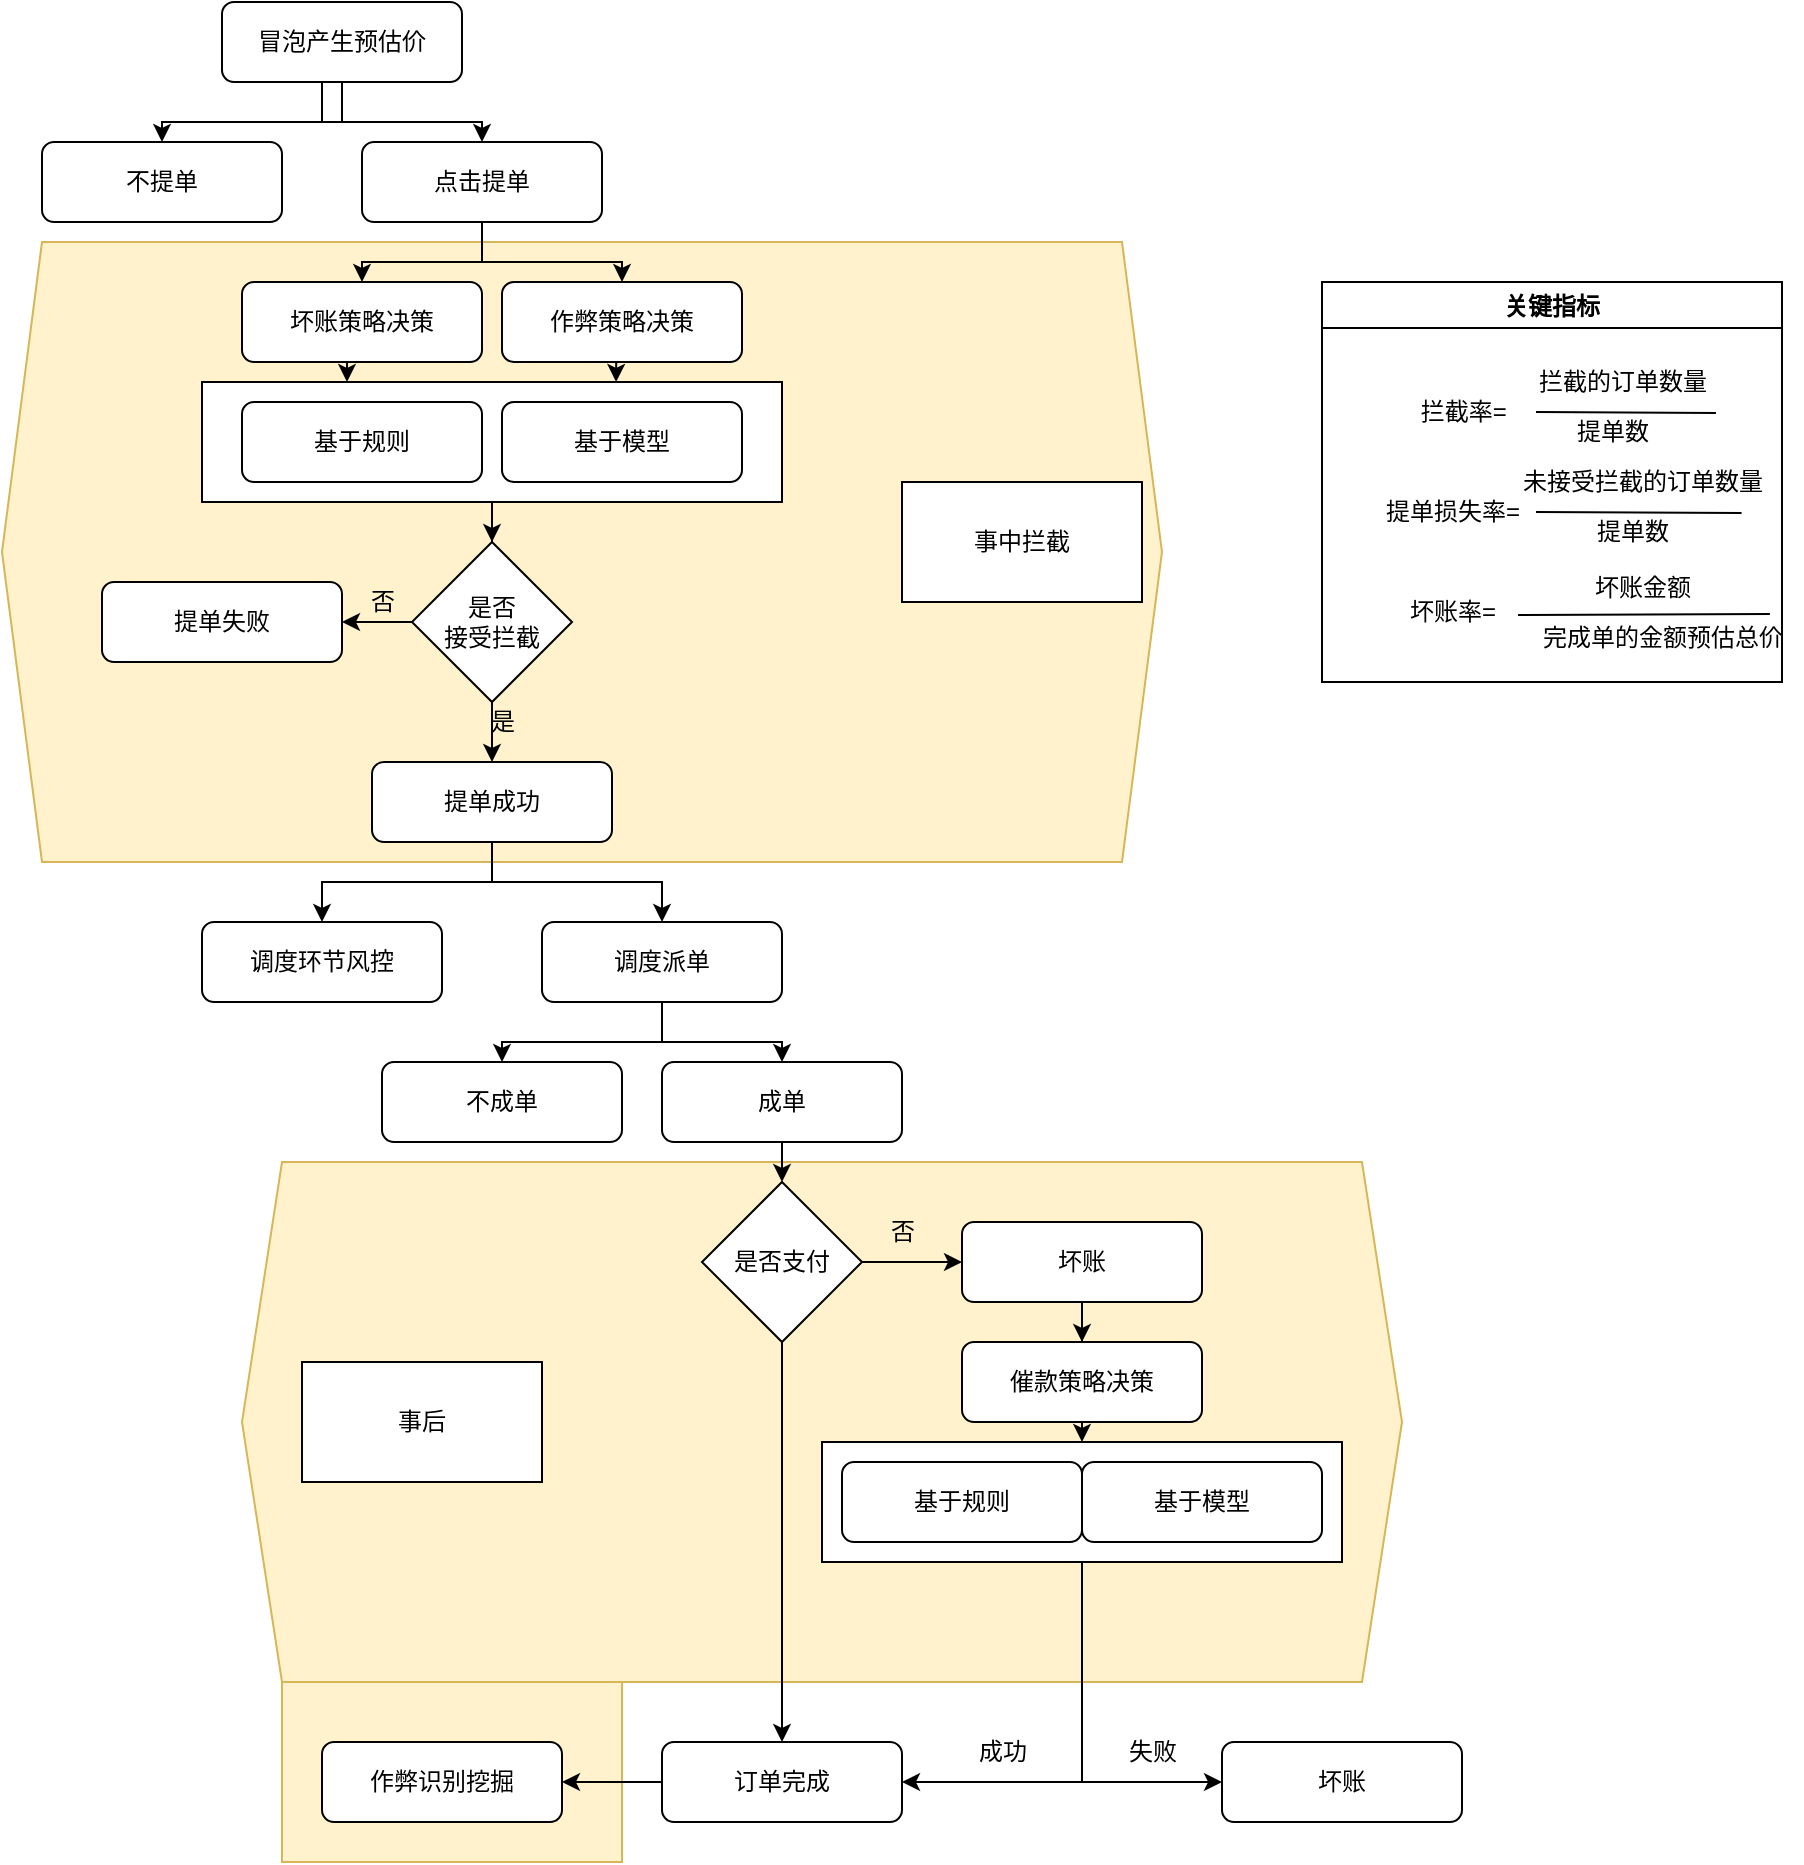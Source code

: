<mxfile version="20.2.3" type="github">
  <diagram id="C5RBs43oDa-KdzZeNtuy" name="Page-1">
    <mxGraphModel dx="1298" dy="866" grid="1" gridSize="10" guides="1" tooltips="1" connect="1" arrows="1" fold="1" page="1" pageScale="1" pageWidth="827" pageHeight="1169" math="0" shadow="0">
      <root>
        <mxCell id="WIyWlLk6GJQsqaUBKTNV-0" />
        <mxCell id="WIyWlLk6GJQsqaUBKTNV-1" parent="WIyWlLk6GJQsqaUBKTNV-0" />
        <mxCell id="ftfC63ZBlbfTwAoboH8k-62" value="" style="rounded=0;whiteSpace=wrap;html=1;fillColor=#fff2cc;strokeColor=#d6b656;" vertex="1" parent="WIyWlLk6GJQsqaUBKTNV-1">
          <mxGeometry x="200" y="890" width="170" height="110" as="geometry" />
        </mxCell>
        <mxCell id="ftfC63ZBlbfTwAoboH8k-55" value="" style="shape=hexagon;perimeter=hexagonPerimeter2;whiteSpace=wrap;html=1;fixedSize=1;fillColor=#fff2cc;strokeColor=#d6b656;" vertex="1" parent="WIyWlLk6GJQsqaUBKTNV-1">
          <mxGeometry x="180" y="650" width="580" height="260" as="geometry" />
        </mxCell>
        <mxCell id="ftfC63ZBlbfTwAoboH8k-53" value="" style="shape=hexagon;perimeter=hexagonPerimeter2;whiteSpace=wrap;html=1;fixedSize=1;fillColor=#fff2cc;strokeColor=#d6b656;" vertex="1" parent="WIyWlLk6GJQsqaUBKTNV-1">
          <mxGeometry x="60" y="190" width="580" height="310" as="geometry" />
        </mxCell>
        <mxCell id="ftfC63ZBlbfTwAoboH8k-19" style="edgeStyle=orthogonalEdgeStyle;rounded=0;orthogonalLoop=1;jettySize=auto;html=1;exitX=0.5;exitY=1;exitDx=0;exitDy=0;" edge="1" parent="WIyWlLk6GJQsqaUBKTNV-1" source="ftfC63ZBlbfTwAoboH8k-8" target="ftfC63ZBlbfTwAoboH8k-18">
          <mxGeometry relative="1" as="geometry" />
        </mxCell>
        <mxCell id="ftfC63ZBlbfTwAoboH8k-8" value="" style="rounded=0;whiteSpace=wrap;html=1;" vertex="1" parent="WIyWlLk6GJQsqaUBKTNV-1">
          <mxGeometry x="160" y="260" width="290" height="60" as="geometry" />
        </mxCell>
        <mxCell id="ftfC63ZBlbfTwAoboH8k-13" style="edgeStyle=orthogonalEdgeStyle;rounded=0;orthogonalLoop=1;jettySize=auto;html=1;exitX=0.5;exitY=1;exitDx=0;exitDy=0;entryX=0.5;entryY=0;entryDx=0;entryDy=0;" edge="1" parent="WIyWlLk6GJQsqaUBKTNV-1" source="WIyWlLk6GJQsqaUBKTNV-3" target="ftfC63ZBlbfTwAoboH8k-0">
          <mxGeometry relative="1" as="geometry">
            <Array as="points">
              <mxPoint x="220" y="130" />
              <mxPoint x="130" y="130" />
            </Array>
          </mxGeometry>
        </mxCell>
        <mxCell id="ftfC63ZBlbfTwAoboH8k-15" style="edgeStyle=orthogonalEdgeStyle;rounded=0;orthogonalLoop=1;jettySize=auto;html=1;exitX=0.5;exitY=1;exitDx=0;exitDy=0;entryX=0.5;entryY=0;entryDx=0;entryDy=0;" edge="1" parent="WIyWlLk6GJQsqaUBKTNV-1" source="WIyWlLk6GJQsqaUBKTNV-3" target="ftfC63ZBlbfTwAoboH8k-1">
          <mxGeometry relative="1" as="geometry">
            <Array as="points">
              <mxPoint x="220" y="130" />
              <mxPoint x="300" y="130" />
            </Array>
          </mxGeometry>
        </mxCell>
        <mxCell id="WIyWlLk6GJQsqaUBKTNV-3" value="冒泡产生预估价" style="rounded=1;whiteSpace=wrap;html=1;fontSize=12;glass=0;strokeWidth=1;shadow=0;" parent="WIyWlLk6GJQsqaUBKTNV-1" vertex="1">
          <mxGeometry x="170" y="70" width="120" height="40" as="geometry" />
        </mxCell>
        <mxCell id="ftfC63ZBlbfTwAoboH8k-0" value="不提单" style="rounded=1;whiteSpace=wrap;html=1;fontSize=12;glass=0;strokeWidth=1;shadow=0;" vertex="1" parent="WIyWlLk6GJQsqaUBKTNV-1">
          <mxGeometry x="80" y="140" width="120" height="40" as="geometry" />
        </mxCell>
        <mxCell id="ftfC63ZBlbfTwAoboH8k-4" style="edgeStyle=orthogonalEdgeStyle;rounded=0;orthogonalLoop=1;jettySize=auto;html=1;exitX=0.5;exitY=1;exitDx=0;exitDy=0;entryX=0.5;entryY=0;entryDx=0;entryDy=0;" edge="1" parent="WIyWlLk6GJQsqaUBKTNV-1" source="ftfC63ZBlbfTwAoboH8k-1" target="ftfC63ZBlbfTwAoboH8k-2">
          <mxGeometry relative="1" as="geometry" />
        </mxCell>
        <mxCell id="ftfC63ZBlbfTwAoboH8k-5" style="edgeStyle=orthogonalEdgeStyle;rounded=0;orthogonalLoop=1;jettySize=auto;html=1;exitX=0.5;exitY=1;exitDx=0;exitDy=0;" edge="1" parent="WIyWlLk6GJQsqaUBKTNV-1" source="ftfC63ZBlbfTwAoboH8k-1" target="ftfC63ZBlbfTwAoboH8k-3">
          <mxGeometry relative="1" as="geometry" />
        </mxCell>
        <mxCell id="ftfC63ZBlbfTwAoboH8k-1" value="点击提单" style="rounded=1;whiteSpace=wrap;html=1;fontSize=12;glass=0;strokeWidth=1;shadow=0;" vertex="1" parent="WIyWlLk6GJQsqaUBKTNV-1">
          <mxGeometry x="240" y="140" width="120" height="40" as="geometry" />
        </mxCell>
        <mxCell id="ftfC63ZBlbfTwAoboH8k-9" style="edgeStyle=orthogonalEdgeStyle;rounded=0;orthogonalLoop=1;jettySize=auto;html=1;exitX=0.5;exitY=1;exitDx=0;exitDy=0;entryX=0.25;entryY=0;entryDx=0;entryDy=0;" edge="1" parent="WIyWlLk6GJQsqaUBKTNV-1" source="ftfC63ZBlbfTwAoboH8k-2" target="ftfC63ZBlbfTwAoboH8k-8">
          <mxGeometry relative="1" as="geometry" />
        </mxCell>
        <mxCell id="ftfC63ZBlbfTwAoboH8k-2" value="坏账策略决策" style="rounded=1;whiteSpace=wrap;html=1;fontSize=12;glass=0;strokeWidth=1;shadow=0;" vertex="1" parent="WIyWlLk6GJQsqaUBKTNV-1">
          <mxGeometry x="180" y="210" width="120" height="40" as="geometry" />
        </mxCell>
        <mxCell id="ftfC63ZBlbfTwAoboH8k-10" style="edgeStyle=orthogonalEdgeStyle;rounded=0;orthogonalLoop=1;jettySize=auto;html=1;exitX=0.5;exitY=1;exitDx=0;exitDy=0;entryX=0.714;entryY=0;entryDx=0;entryDy=0;entryPerimeter=0;" edge="1" parent="WIyWlLk6GJQsqaUBKTNV-1" source="ftfC63ZBlbfTwAoboH8k-3" target="ftfC63ZBlbfTwAoboH8k-8">
          <mxGeometry relative="1" as="geometry" />
        </mxCell>
        <mxCell id="ftfC63ZBlbfTwAoboH8k-3" value="作弊策略决策" style="rounded=1;whiteSpace=wrap;html=1;fontSize=12;glass=0;strokeWidth=1;shadow=0;" vertex="1" parent="WIyWlLk6GJQsqaUBKTNV-1">
          <mxGeometry x="310" y="210" width="120" height="40" as="geometry" />
        </mxCell>
        <mxCell id="ftfC63ZBlbfTwAoboH8k-6" value="基于规则" style="rounded=1;whiteSpace=wrap;html=1;fontSize=12;glass=0;strokeWidth=1;shadow=0;" vertex="1" parent="WIyWlLk6GJQsqaUBKTNV-1">
          <mxGeometry x="180" y="270" width="120" height="40" as="geometry" />
        </mxCell>
        <mxCell id="ftfC63ZBlbfTwAoboH8k-7" value="基于模型" style="rounded=1;whiteSpace=wrap;html=1;fontSize=12;glass=0;strokeWidth=1;shadow=0;" vertex="1" parent="WIyWlLk6GJQsqaUBKTNV-1">
          <mxGeometry x="310" y="270" width="120" height="40" as="geometry" />
        </mxCell>
        <mxCell id="ftfC63ZBlbfTwAoboH8k-11" value="提单失败" style="rounded=1;whiteSpace=wrap;html=1;fontSize=12;glass=0;strokeWidth=1;shadow=0;" vertex="1" parent="WIyWlLk6GJQsqaUBKTNV-1">
          <mxGeometry x="110" y="360" width="120" height="40" as="geometry" />
        </mxCell>
        <mxCell id="ftfC63ZBlbfTwAoboH8k-24" style="edgeStyle=orthogonalEdgeStyle;rounded=0;orthogonalLoop=1;jettySize=auto;html=1;exitX=0.5;exitY=1;exitDx=0;exitDy=0;" edge="1" parent="WIyWlLk6GJQsqaUBKTNV-1" source="ftfC63ZBlbfTwAoboH8k-12" target="ftfC63ZBlbfTwAoboH8k-16">
          <mxGeometry relative="1" as="geometry" />
        </mxCell>
        <mxCell id="ftfC63ZBlbfTwAoboH8k-25" style="edgeStyle=orthogonalEdgeStyle;rounded=0;orthogonalLoop=1;jettySize=auto;html=1;exitX=0.5;exitY=1;exitDx=0;exitDy=0;entryX=0.5;entryY=0;entryDx=0;entryDy=0;" edge="1" parent="WIyWlLk6GJQsqaUBKTNV-1" source="ftfC63ZBlbfTwAoboH8k-12" target="ftfC63ZBlbfTwAoboH8k-17">
          <mxGeometry relative="1" as="geometry" />
        </mxCell>
        <mxCell id="ftfC63ZBlbfTwAoboH8k-12" value="提单成功" style="rounded=1;whiteSpace=wrap;html=1;fontSize=12;glass=0;strokeWidth=1;shadow=0;" vertex="1" parent="WIyWlLk6GJQsqaUBKTNV-1">
          <mxGeometry x="245" y="450" width="120" height="40" as="geometry" />
        </mxCell>
        <mxCell id="ftfC63ZBlbfTwAoboH8k-16" value="调度环节风控" style="rounded=1;whiteSpace=wrap;html=1;fontSize=12;glass=0;strokeWidth=1;shadow=0;" vertex="1" parent="WIyWlLk6GJQsqaUBKTNV-1">
          <mxGeometry x="160" y="530" width="120" height="40" as="geometry" />
        </mxCell>
        <mxCell id="ftfC63ZBlbfTwAoboH8k-34" style="edgeStyle=orthogonalEdgeStyle;rounded=0;orthogonalLoop=1;jettySize=auto;html=1;exitX=0.5;exitY=1;exitDx=0;exitDy=0;entryX=0.5;entryY=0;entryDx=0;entryDy=0;" edge="1" parent="WIyWlLk6GJQsqaUBKTNV-1" source="ftfC63ZBlbfTwAoboH8k-17" target="ftfC63ZBlbfTwAoboH8k-28">
          <mxGeometry relative="1" as="geometry" />
        </mxCell>
        <mxCell id="ftfC63ZBlbfTwAoboH8k-35" style="edgeStyle=orthogonalEdgeStyle;rounded=0;orthogonalLoop=1;jettySize=auto;html=1;exitX=0.5;exitY=1;exitDx=0;exitDy=0;entryX=0.5;entryY=0;entryDx=0;entryDy=0;" edge="1" parent="WIyWlLk6GJQsqaUBKTNV-1" source="ftfC63ZBlbfTwAoboH8k-17" target="ftfC63ZBlbfTwAoboH8k-29">
          <mxGeometry relative="1" as="geometry" />
        </mxCell>
        <mxCell id="ftfC63ZBlbfTwAoboH8k-17" value="调度派单" style="rounded=1;whiteSpace=wrap;html=1;fontSize=12;glass=0;strokeWidth=1;shadow=0;" vertex="1" parent="WIyWlLk6GJQsqaUBKTNV-1">
          <mxGeometry x="330" y="530" width="120" height="40" as="geometry" />
        </mxCell>
        <mxCell id="ftfC63ZBlbfTwAoboH8k-20" style="edgeStyle=orthogonalEdgeStyle;rounded=0;orthogonalLoop=1;jettySize=auto;html=1;exitX=0;exitY=0.5;exitDx=0;exitDy=0;entryX=1;entryY=0.5;entryDx=0;entryDy=0;" edge="1" parent="WIyWlLk6GJQsqaUBKTNV-1" source="ftfC63ZBlbfTwAoboH8k-18" target="ftfC63ZBlbfTwAoboH8k-11">
          <mxGeometry relative="1" as="geometry" />
        </mxCell>
        <mxCell id="ftfC63ZBlbfTwAoboH8k-22" style="edgeStyle=orthogonalEdgeStyle;rounded=0;orthogonalLoop=1;jettySize=auto;html=1;exitX=0.5;exitY=1;exitDx=0;exitDy=0;" edge="1" parent="WIyWlLk6GJQsqaUBKTNV-1" source="ftfC63ZBlbfTwAoboH8k-18" target="ftfC63ZBlbfTwAoboH8k-12">
          <mxGeometry relative="1" as="geometry" />
        </mxCell>
        <mxCell id="ftfC63ZBlbfTwAoboH8k-18" value="是否&lt;br&gt;接受拦截" style="rhombus;whiteSpace=wrap;html=1;" vertex="1" parent="WIyWlLk6GJQsqaUBKTNV-1">
          <mxGeometry x="265" y="340" width="80" height="80" as="geometry" />
        </mxCell>
        <mxCell id="ftfC63ZBlbfTwAoboH8k-21" value="否" style="text;html=1;align=center;verticalAlign=middle;resizable=0;points=[];autosize=1;strokeColor=none;fillColor=none;" vertex="1" parent="WIyWlLk6GJQsqaUBKTNV-1">
          <mxGeometry x="230" y="355" width="40" height="30" as="geometry" />
        </mxCell>
        <mxCell id="ftfC63ZBlbfTwAoboH8k-23" value="是" style="text;html=1;align=center;verticalAlign=middle;resizable=0;points=[];autosize=1;strokeColor=none;fillColor=none;" vertex="1" parent="WIyWlLk6GJQsqaUBKTNV-1">
          <mxGeometry x="290" y="415" width="40" height="30" as="geometry" />
        </mxCell>
        <mxCell id="ftfC63ZBlbfTwAoboH8k-36" style="edgeStyle=orthogonalEdgeStyle;rounded=0;orthogonalLoop=1;jettySize=auto;html=1;exitX=0.5;exitY=1;exitDx=0;exitDy=0;" edge="1" parent="WIyWlLk6GJQsqaUBKTNV-1" source="ftfC63ZBlbfTwAoboH8k-27" target="ftfC63ZBlbfTwAoboH8k-33">
          <mxGeometry relative="1" as="geometry" />
        </mxCell>
        <mxCell id="ftfC63ZBlbfTwAoboH8k-37" style="edgeStyle=orthogonalEdgeStyle;rounded=0;orthogonalLoop=1;jettySize=auto;html=1;exitX=1;exitY=0.5;exitDx=0;exitDy=0;entryX=0;entryY=0.5;entryDx=0;entryDy=0;" edge="1" parent="WIyWlLk6GJQsqaUBKTNV-1" source="ftfC63ZBlbfTwAoboH8k-27" target="ftfC63ZBlbfTwAoboH8k-32">
          <mxGeometry relative="1" as="geometry" />
        </mxCell>
        <mxCell id="ftfC63ZBlbfTwAoboH8k-27" value="是否支付" style="rhombus;whiteSpace=wrap;html=1;" vertex="1" parent="WIyWlLk6GJQsqaUBKTNV-1">
          <mxGeometry x="410" y="660" width="80" height="80" as="geometry" />
        </mxCell>
        <mxCell id="ftfC63ZBlbfTwAoboH8k-28" value="不成单" style="rounded=1;whiteSpace=wrap;html=1;fontSize=12;glass=0;strokeWidth=1;shadow=0;" vertex="1" parent="WIyWlLk6GJQsqaUBKTNV-1">
          <mxGeometry x="250" y="600" width="120" height="40" as="geometry" />
        </mxCell>
        <mxCell id="ftfC63ZBlbfTwAoboH8k-31" style="edgeStyle=orthogonalEdgeStyle;rounded=0;orthogonalLoop=1;jettySize=auto;html=1;exitX=0.5;exitY=1;exitDx=0;exitDy=0;entryX=0.5;entryY=0;entryDx=0;entryDy=0;" edge="1" parent="WIyWlLk6GJQsqaUBKTNV-1" source="ftfC63ZBlbfTwAoboH8k-29" target="ftfC63ZBlbfTwAoboH8k-27">
          <mxGeometry relative="1" as="geometry" />
        </mxCell>
        <mxCell id="ftfC63ZBlbfTwAoboH8k-29" value="成单" style="rounded=1;whiteSpace=wrap;html=1;fontSize=12;glass=0;strokeWidth=1;shadow=0;" vertex="1" parent="WIyWlLk6GJQsqaUBKTNV-1">
          <mxGeometry x="390" y="600" width="120" height="40" as="geometry" />
        </mxCell>
        <mxCell id="ftfC63ZBlbfTwAoboH8k-44" style="edgeStyle=orthogonalEdgeStyle;rounded=0;orthogonalLoop=1;jettySize=auto;html=1;exitX=0.5;exitY=1;exitDx=0;exitDy=0;" edge="1" parent="WIyWlLk6GJQsqaUBKTNV-1" source="ftfC63ZBlbfTwAoboH8k-32" target="ftfC63ZBlbfTwAoboH8k-43">
          <mxGeometry relative="1" as="geometry" />
        </mxCell>
        <mxCell id="ftfC63ZBlbfTwAoboH8k-32" value="坏账" style="rounded=1;whiteSpace=wrap;html=1;fontSize=12;glass=0;strokeWidth=1;shadow=0;" vertex="1" parent="WIyWlLk6GJQsqaUBKTNV-1">
          <mxGeometry x="540" y="680" width="120" height="40" as="geometry" />
        </mxCell>
        <mxCell id="ftfC63ZBlbfTwAoboH8k-61" style="edgeStyle=orthogonalEdgeStyle;rounded=0;orthogonalLoop=1;jettySize=auto;html=1;exitX=0;exitY=0.5;exitDx=0;exitDy=0;entryX=1;entryY=0.5;entryDx=0;entryDy=0;" edge="1" parent="WIyWlLk6GJQsqaUBKTNV-1" source="ftfC63ZBlbfTwAoboH8k-33" target="ftfC63ZBlbfTwAoboH8k-60">
          <mxGeometry relative="1" as="geometry" />
        </mxCell>
        <mxCell id="ftfC63ZBlbfTwAoboH8k-33" value="订单完成" style="rounded=1;whiteSpace=wrap;html=1;fontSize=12;glass=0;strokeWidth=1;shadow=0;" vertex="1" parent="WIyWlLk6GJQsqaUBKTNV-1">
          <mxGeometry x="390" y="940" width="120" height="40" as="geometry" />
        </mxCell>
        <mxCell id="ftfC63ZBlbfTwAoboH8k-46" style="edgeStyle=orthogonalEdgeStyle;rounded=0;orthogonalLoop=1;jettySize=auto;html=1;entryX=1;entryY=0.5;entryDx=0;entryDy=0;" edge="1" parent="WIyWlLk6GJQsqaUBKTNV-1" source="ftfC63ZBlbfTwAoboH8k-38" target="ftfC63ZBlbfTwAoboH8k-33">
          <mxGeometry relative="1" as="geometry" />
        </mxCell>
        <mxCell id="ftfC63ZBlbfTwAoboH8k-49" style="edgeStyle=orthogonalEdgeStyle;rounded=0;orthogonalLoop=1;jettySize=auto;html=1;exitX=0.5;exitY=1;exitDx=0;exitDy=0;entryX=0;entryY=0.5;entryDx=0;entryDy=0;" edge="1" parent="WIyWlLk6GJQsqaUBKTNV-1" source="ftfC63ZBlbfTwAoboH8k-38" target="ftfC63ZBlbfTwAoboH8k-48">
          <mxGeometry relative="1" as="geometry" />
        </mxCell>
        <mxCell id="ftfC63ZBlbfTwAoboH8k-38" value="" style="rounded=0;whiteSpace=wrap;html=1;" vertex="1" parent="WIyWlLk6GJQsqaUBKTNV-1">
          <mxGeometry x="470" y="790" width="260" height="60" as="geometry" />
        </mxCell>
        <mxCell id="ftfC63ZBlbfTwAoboH8k-39" value="基于规则" style="rounded=1;whiteSpace=wrap;html=1;fontSize=12;glass=0;strokeWidth=1;shadow=0;" vertex="1" parent="WIyWlLk6GJQsqaUBKTNV-1">
          <mxGeometry x="480" y="800" width="120" height="40" as="geometry" />
        </mxCell>
        <mxCell id="ftfC63ZBlbfTwAoboH8k-40" value="基于模型" style="rounded=1;whiteSpace=wrap;html=1;fontSize=12;glass=0;strokeWidth=1;shadow=0;" vertex="1" parent="WIyWlLk6GJQsqaUBKTNV-1">
          <mxGeometry x="600" y="800" width="120" height="40" as="geometry" />
        </mxCell>
        <mxCell id="ftfC63ZBlbfTwAoboH8k-41" value="否" style="text;html=1;align=center;verticalAlign=middle;resizable=0;points=[];autosize=1;strokeColor=none;fillColor=none;" vertex="1" parent="WIyWlLk6GJQsqaUBKTNV-1">
          <mxGeometry x="490" y="670" width="40" height="30" as="geometry" />
        </mxCell>
        <mxCell id="ftfC63ZBlbfTwAoboH8k-45" style="edgeStyle=orthogonalEdgeStyle;rounded=0;orthogonalLoop=1;jettySize=auto;html=1;exitX=0.5;exitY=1;exitDx=0;exitDy=0;entryX=0.5;entryY=0;entryDx=0;entryDy=0;" edge="1" parent="WIyWlLk6GJQsqaUBKTNV-1" source="ftfC63ZBlbfTwAoboH8k-43" target="ftfC63ZBlbfTwAoboH8k-38">
          <mxGeometry relative="1" as="geometry" />
        </mxCell>
        <mxCell id="ftfC63ZBlbfTwAoboH8k-43" value="催款策略决策" style="rounded=1;whiteSpace=wrap;html=1;fontSize=12;glass=0;strokeWidth=1;shadow=0;" vertex="1" parent="WIyWlLk6GJQsqaUBKTNV-1">
          <mxGeometry x="540" y="740" width="120" height="40" as="geometry" />
        </mxCell>
        <mxCell id="ftfC63ZBlbfTwAoboH8k-47" value="成功" style="text;html=1;align=center;verticalAlign=middle;resizable=0;points=[];autosize=1;strokeColor=none;fillColor=none;" vertex="1" parent="WIyWlLk6GJQsqaUBKTNV-1">
          <mxGeometry x="535" y="930" width="50" height="30" as="geometry" />
        </mxCell>
        <mxCell id="ftfC63ZBlbfTwAoboH8k-48" value="坏账" style="rounded=1;whiteSpace=wrap;html=1;fontSize=12;glass=0;strokeWidth=1;shadow=0;" vertex="1" parent="WIyWlLk6GJQsqaUBKTNV-1">
          <mxGeometry x="670" y="940" width="120" height="40" as="geometry" />
        </mxCell>
        <mxCell id="ftfC63ZBlbfTwAoboH8k-51" value="失败" style="text;html=1;align=center;verticalAlign=middle;resizable=0;points=[];autosize=1;strokeColor=none;fillColor=none;" vertex="1" parent="WIyWlLk6GJQsqaUBKTNV-1">
          <mxGeometry x="610" y="930" width="50" height="30" as="geometry" />
        </mxCell>
        <mxCell id="ftfC63ZBlbfTwAoboH8k-54" value="事中拦截" style="rounded=0;whiteSpace=wrap;html=1;" vertex="1" parent="WIyWlLk6GJQsqaUBKTNV-1">
          <mxGeometry x="510" y="310" width="120" height="60" as="geometry" />
        </mxCell>
        <mxCell id="ftfC63ZBlbfTwAoboH8k-56" value="事后" style="rounded=0;whiteSpace=wrap;html=1;" vertex="1" parent="WIyWlLk6GJQsqaUBKTNV-1">
          <mxGeometry x="210" y="750" width="120" height="60" as="geometry" />
        </mxCell>
        <mxCell id="ftfC63ZBlbfTwAoboH8k-60" value="作弊识别挖掘" style="rounded=1;whiteSpace=wrap;html=1;fontSize=12;glass=0;strokeWidth=1;shadow=0;" vertex="1" parent="WIyWlLk6GJQsqaUBKTNV-1">
          <mxGeometry x="220" y="940" width="120" height="40" as="geometry" />
        </mxCell>
        <mxCell id="ftfC63ZBlbfTwAoboH8k-64" value="关键指标" style="swimlane;startSize=23;" vertex="1" parent="WIyWlLk6GJQsqaUBKTNV-1">
          <mxGeometry x="720" y="210" width="230" height="200" as="geometry" />
        </mxCell>
        <mxCell id="ftfC63ZBlbfTwAoboH8k-65" value="拦截率=&amp;nbsp;" style="text;html=1;align=center;verticalAlign=middle;resizable=0;points=[];autosize=1;strokeColor=none;fillColor=none;" vertex="1" parent="ftfC63ZBlbfTwAoboH8k-64">
          <mxGeometry x="37" y="50" width="70" height="30" as="geometry" />
        </mxCell>
        <mxCell id="ftfC63ZBlbfTwAoboH8k-67" value="提单损失率=" style="text;html=1;align=center;verticalAlign=middle;resizable=0;points=[];autosize=1;strokeColor=none;fillColor=none;" vertex="1" parent="ftfC63ZBlbfTwAoboH8k-64">
          <mxGeometry x="20" y="100" width="90" height="30" as="geometry" />
        </mxCell>
        <mxCell id="ftfC63ZBlbfTwAoboH8k-68" value="坏账率=" style="text;html=1;align=center;verticalAlign=middle;resizable=0;points=[];autosize=1;strokeColor=none;fillColor=none;" vertex="1" parent="ftfC63ZBlbfTwAoboH8k-64">
          <mxGeometry x="30" y="150" width="70" height="30" as="geometry" />
        </mxCell>
        <mxCell id="ftfC63ZBlbfTwAoboH8k-70" value="提单数" style="text;html=1;align=center;verticalAlign=middle;resizable=0;points=[];autosize=1;strokeColor=none;fillColor=none;" vertex="1" parent="ftfC63ZBlbfTwAoboH8k-64">
          <mxGeometry x="115" y="60" width="60" height="30" as="geometry" />
        </mxCell>
        <mxCell id="ftfC63ZBlbfTwAoboH8k-79" value="提单数" style="text;html=1;align=center;verticalAlign=middle;resizable=0;points=[];autosize=1;strokeColor=none;fillColor=none;" vertex="1" parent="ftfC63ZBlbfTwAoboH8k-64">
          <mxGeometry x="125" y="110" width="60" height="30" as="geometry" />
        </mxCell>
        <mxCell id="ftfC63ZBlbfTwAoboH8k-80" value="未接受拦截的订单数量" style="text;html=1;align=center;verticalAlign=middle;resizable=0;points=[];autosize=1;strokeColor=none;fillColor=none;" vertex="1" parent="ftfC63ZBlbfTwAoboH8k-64">
          <mxGeometry x="90" y="85" width="140" height="30" as="geometry" />
        </mxCell>
        <mxCell id="ftfC63ZBlbfTwAoboH8k-81" value="" style="endArrow=none;html=1;rounded=0;entryX=0.927;entryY=1.017;entryDx=0;entryDy=0;entryPerimeter=0;" edge="1" parent="ftfC63ZBlbfTwAoboH8k-64">
          <mxGeometry width="50" height="50" relative="1" as="geometry">
            <mxPoint x="107" y="115" as="sourcePoint" />
            <mxPoint x="209.78" y="115.51" as="targetPoint" />
          </mxGeometry>
        </mxCell>
        <mxCell id="ftfC63ZBlbfTwAoboH8k-83" value="完成单的金额预估总价" style="text;html=1;align=center;verticalAlign=middle;resizable=0;points=[];autosize=1;strokeColor=none;fillColor=none;" vertex="1" parent="ftfC63ZBlbfTwAoboH8k-64">
          <mxGeometry x="100" y="162.5" width="140" height="30" as="geometry" />
        </mxCell>
        <mxCell id="ftfC63ZBlbfTwAoboH8k-84" value="坏账金额" style="text;html=1;align=center;verticalAlign=middle;resizable=0;points=[];autosize=1;strokeColor=none;fillColor=none;" vertex="1" parent="ftfC63ZBlbfTwAoboH8k-64">
          <mxGeometry x="125" y="137.5" width="70" height="30" as="geometry" />
        </mxCell>
        <mxCell id="ftfC63ZBlbfTwAoboH8k-85" value="" style="endArrow=none;html=1;rounded=0;entryX=1.021;entryY=0.15;entryDx=0;entryDy=0;entryPerimeter=0;" edge="1" parent="ftfC63ZBlbfTwAoboH8k-64">
          <mxGeometry width="50" height="50" relative="1" as="geometry">
            <mxPoint x="98" y="166.5" as="sourcePoint" />
            <mxPoint x="223.94" y="166" as="targetPoint" />
          </mxGeometry>
        </mxCell>
        <mxCell id="ftfC63ZBlbfTwAoboH8k-69" value="拦截的订单数量" style="text;html=1;align=center;verticalAlign=middle;resizable=0;points=[];autosize=1;strokeColor=none;fillColor=none;" vertex="1" parent="WIyWlLk6GJQsqaUBKTNV-1">
          <mxGeometry x="815" y="245" width="110" height="30" as="geometry" />
        </mxCell>
        <mxCell id="ftfC63ZBlbfTwAoboH8k-75" value="" style="endArrow=none;html=1;rounded=0;entryX=0.927;entryY=1.017;entryDx=0;entryDy=0;entryPerimeter=0;" edge="1" parent="WIyWlLk6GJQsqaUBKTNV-1" target="ftfC63ZBlbfTwAoboH8k-69">
          <mxGeometry width="50" height="50" relative="1" as="geometry">
            <mxPoint x="827" y="275" as="sourcePoint" />
            <mxPoint x="897" y="275" as="targetPoint" />
          </mxGeometry>
        </mxCell>
      </root>
    </mxGraphModel>
  </diagram>
</mxfile>
